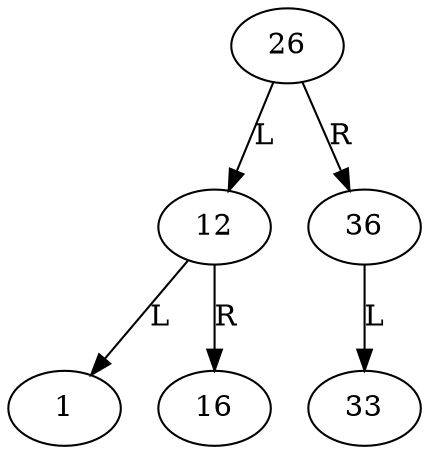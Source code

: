 // DistSensitiveBST
digraph {
	1610916857280 [label=26]
	1610916857280 -> 1610886342336 [label=L]
	1610886342336 [label=12]
	1610886342336 -> 1610914704704 [label=L]
	1610914704704 [label=1]
	1610886342336 -> 1610917489792 [label=R]
	1610917489792 [label=16]
	1610916857280 -> 1610917492288 [label=R]
	1610917492288 [label=36]
	1610917492288 -> 1610917491072 [label=L]
	1610917491072 [label=33]
}
